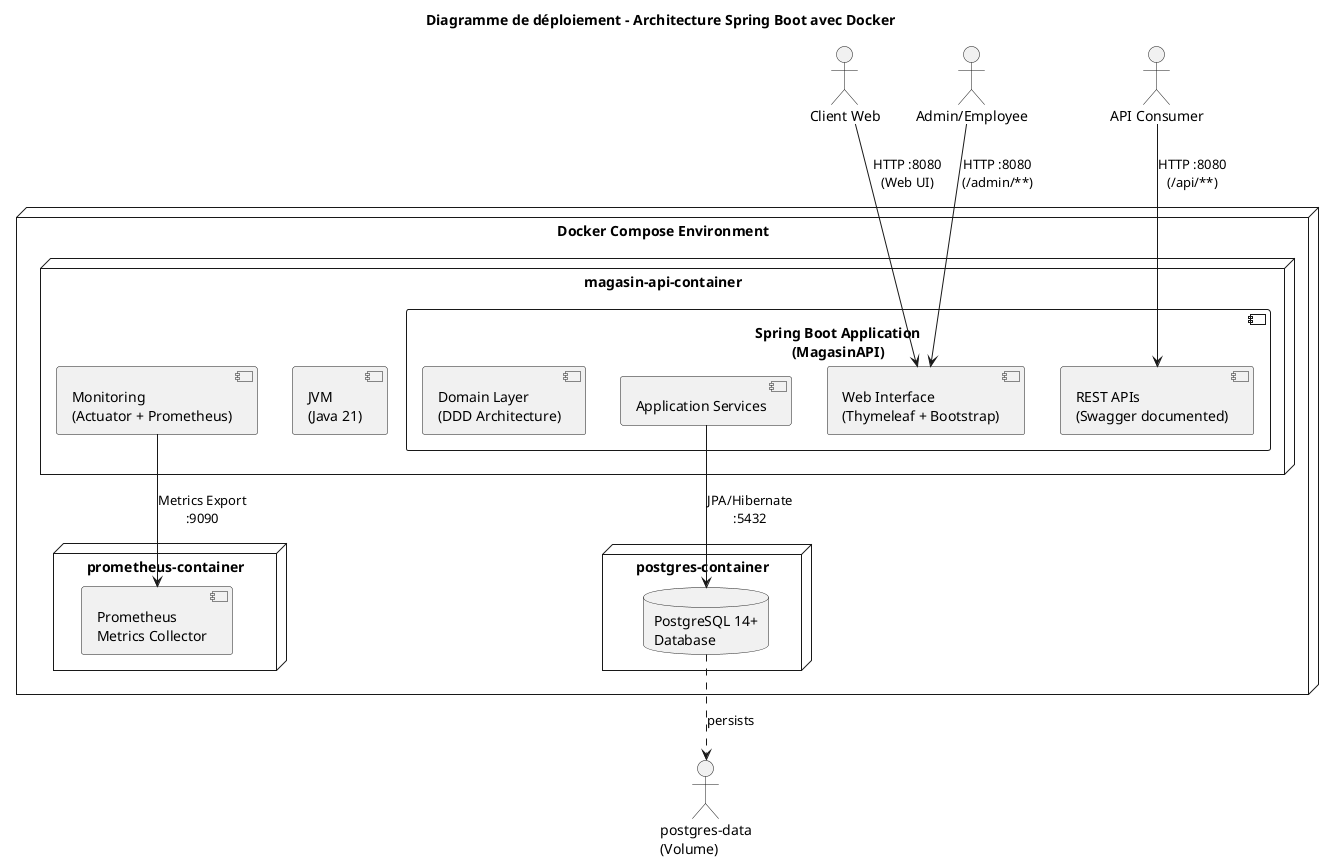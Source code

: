@startuml Diagramme de déploiement
title Diagramme de déploiement - Architecture Spring Boot avec Docker

' === Container orchestration ===
node "Docker Compose Environment" {
  
  ' === Application Container ===
  node "magasin-api-container" {
    component "Spring Boot Application\n(MagasinAPI)" {
      component "Web Interface\n(Thymeleaf + Bootstrap)"
      component "REST APIs\n(Swagger documented)"
      component "Application Services"
      component "Domain Layer\n(DDD Architecture)"
    }
    
    component "JVM\n(Java 21)"
    component "Monitoring\n(Actuator + Prometheus)"
  }
  
  ' === Database Container ===
  node "postgres-container" {
    database "PostgreSQL 14+\nDatabase"
  }
  
  ' === Monitoring Container (optional) ===
  node "prometheus-container" {
    component "Prometheus\nMetrics Collector"
  }
}

' === External Access ===
actor "Client Web" as client
actor "Admin/Employee" as admin
actor "API Consumer" as api

' === Connections ===
client --> "Web Interface\n(Thymeleaf + Bootstrap)" : "HTTP :8080\n(Web UI)"
admin --> "Web Interface\n(Thymeleaf + Bootstrap)" : "HTTP :8080\n(/admin/**)"
api --> "REST APIs\n(Swagger documented)" : "HTTP :8080\n(/api/**)"

"Application Services" --> "PostgreSQL 14+\nDatabase" : "JPA/Hibernate\n:5432"
"Monitoring\n(Actuator + Prometheus)" --> "Prometheus\nMetrics Collector" : "Metrics Export\n:9090"

' === Volume mounts ===
"PostgreSQL 14+\nDatabase" ..> "postgres-data\n(Volume)" : persists

@enduml
